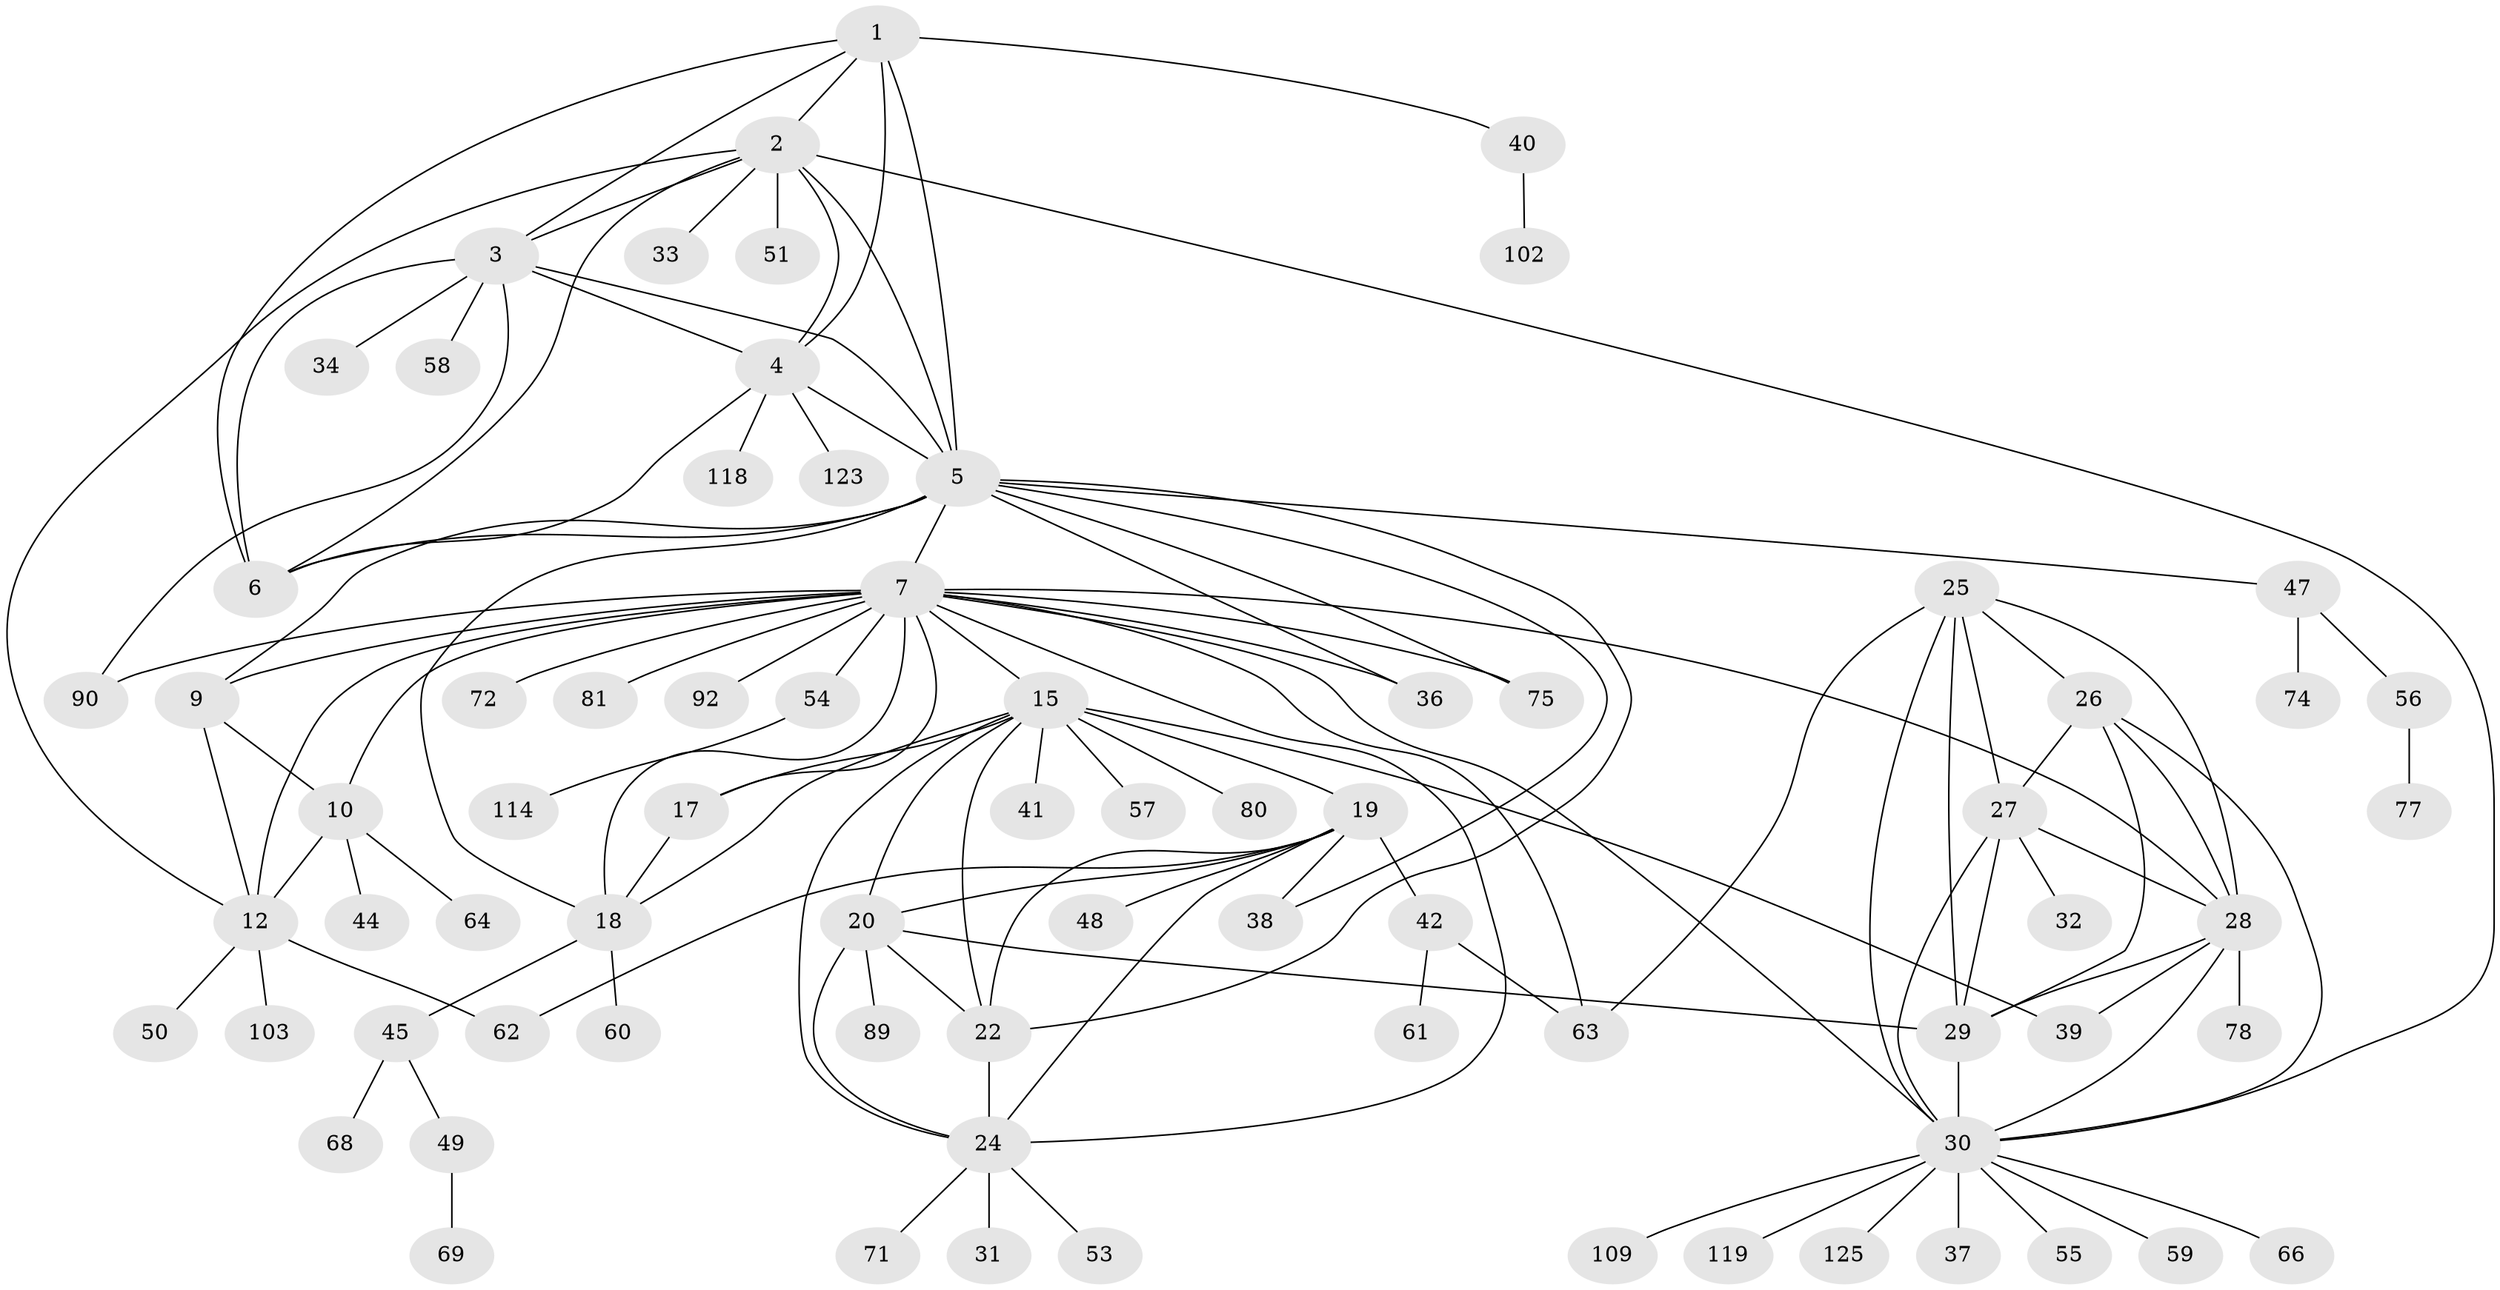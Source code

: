 // original degree distribution, {6: 0.064, 10: 0.008, 8: 0.032, 7: 0.048, 13: 0.008, 5: 0.008, 12: 0.008, 9: 0.064, 11: 0.008, 14: 0.008, 1: 0.552, 2: 0.16, 3: 0.032}
// Generated by graph-tools (version 1.1) at 2025/19/03/04/25 18:19:39]
// undirected, 75 vertices, 122 edges
graph export_dot {
graph [start="1"]
  node [color=gray90,style=filled];
  1;
  2 [super="+124"];
  3;
  4;
  5 [super="+65+67"];
  6;
  7 [super="+13+106+8"];
  9;
  10 [super="+35+104+11"];
  12;
  15 [super="+120+91+96+16"];
  17 [super="+107+84"];
  18;
  19;
  20;
  22 [super="+82+46+23"];
  24;
  25;
  26 [super="+95"];
  27;
  28;
  29;
  30;
  31;
  32;
  33;
  34;
  36 [super="+117"];
  37 [super="+52"];
  38;
  39;
  40;
  41;
  42 [super="+108"];
  44;
  45;
  47;
  48;
  49;
  50;
  51;
  53;
  54;
  55;
  56;
  57;
  58 [super="+101"];
  59;
  60;
  61;
  62;
  63;
  64;
  66;
  68;
  69;
  71;
  72 [super="+97"];
  74;
  75 [super="+86+122+93+115+105"];
  77;
  78;
  80;
  81;
  89;
  90 [super="+98"];
  92;
  102;
  103;
  109;
  114;
  118;
  119;
  123;
  125;
  1 -- 2;
  1 -- 3;
  1 -- 4;
  1 -- 5;
  1 -- 6;
  1 -- 40;
  2 -- 3;
  2 -- 4;
  2 -- 5;
  2 -- 6;
  2 -- 12;
  2 -- 30;
  2 -- 33;
  2 -- 51;
  3 -- 4;
  3 -- 5;
  3 -- 6;
  3 -- 34;
  3 -- 58;
  3 -- 90;
  4 -- 5;
  4 -- 6;
  4 -- 118;
  4 -- 123;
  5 -- 6;
  5 -- 18;
  5 -- 38;
  5 -- 47;
  5 -- 75;
  5 -- 22;
  5 -- 9;
  5 -- 36;
  5 -- 7;
  7 -- 9 [weight=2];
  7 -- 10 [weight=4];
  7 -- 12 [weight=2];
  7 -- 24;
  7 -- 72;
  7 -- 75;
  7 -- 15 [weight=4];
  7 -- 17 [weight=2];
  7 -- 18 [weight=2];
  7 -- 81;
  7 -- 90;
  7 -- 92;
  7 -- 30;
  7 -- 36;
  7 -- 54;
  7 -- 28;
  7 -- 63;
  9 -- 10 [weight=2];
  9 -- 12;
  10 -- 12 [weight=2];
  10 -- 64;
  10 -- 44;
  12 -- 50;
  12 -- 62;
  12 -- 103;
  15 -- 17 [weight=2];
  15 -- 18 [weight=2];
  15 -- 39;
  15 -- 41;
  15 -- 80;
  15 -- 19;
  15 -- 20;
  15 -- 22 [weight=2];
  15 -- 24;
  15 -- 57;
  17 -- 18;
  18 -- 45;
  18 -- 60;
  19 -- 20;
  19 -- 22 [weight=2];
  19 -- 24;
  19 -- 38;
  19 -- 42;
  19 -- 48;
  19 -- 62;
  20 -- 22 [weight=2];
  20 -- 24;
  20 -- 29;
  20 -- 89;
  22 -- 24 [weight=2];
  24 -- 31;
  24 -- 53;
  24 -- 71;
  25 -- 26;
  25 -- 27;
  25 -- 28;
  25 -- 29;
  25 -- 30;
  25 -- 63;
  26 -- 27;
  26 -- 28;
  26 -- 29;
  26 -- 30;
  27 -- 28;
  27 -- 29;
  27 -- 30;
  27 -- 32;
  28 -- 29;
  28 -- 30;
  28 -- 39;
  28 -- 78;
  29 -- 30;
  30 -- 37;
  30 -- 55;
  30 -- 59;
  30 -- 66;
  30 -- 109;
  30 -- 119;
  30 -- 125;
  40 -- 102;
  42 -- 61;
  42 -- 63;
  45 -- 49;
  45 -- 68;
  47 -- 56;
  47 -- 74;
  49 -- 69;
  54 -- 114;
  56 -- 77;
}
